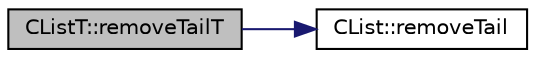 digraph "CListT::removeTailT"
{
  edge [fontname="Helvetica",fontsize="10",labelfontname="Helvetica",labelfontsize="10"];
  node [fontname="Helvetica",fontsize="10",shape=record];
  rankdir="LR";
  Node1 [label="CListT::removeTailT",height=0.2,width=0.4,color="black", fillcolor="grey75", style="filled" fontcolor="black"];
  Node1 -> Node2 [color="midnightblue",fontsize="10",style="solid",fontname="Helvetica"];
  Node2 [label="CList::removeTail",height=0.2,width=0.4,color="black", fillcolor="white", style="filled",URL="$df/db6/class_c_list.html#adc7cb308e77a9e0550eecce9333b071b"];
}
